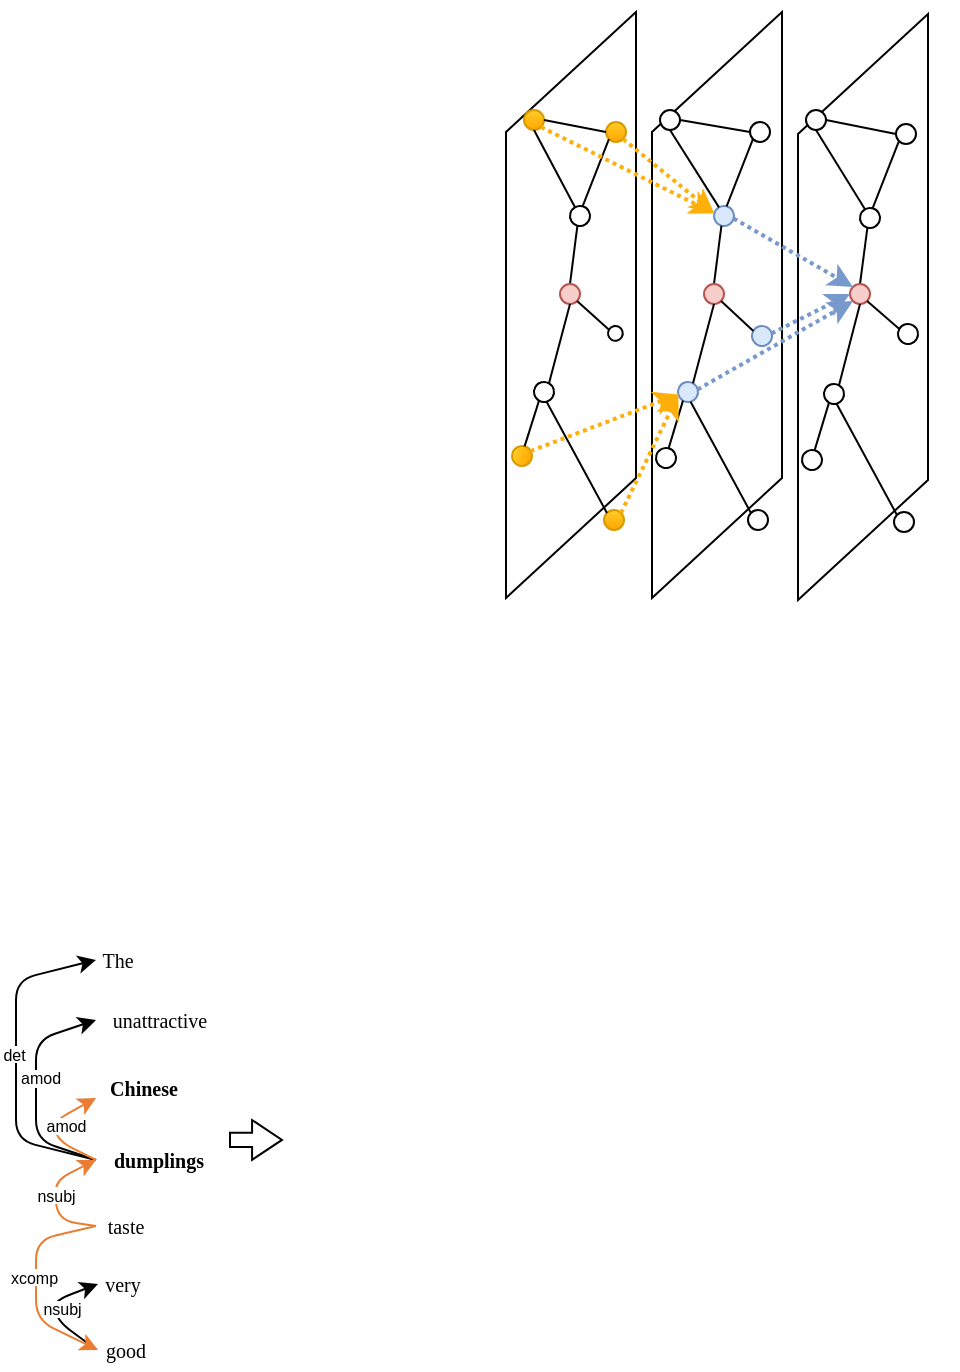 <mxfile version="22.1.11" type="github">
  <diagram name="第 1 页" id="UdHhdu_RjbXMg5WVr8Md">
    <mxGraphModel dx="989" dy="521" grid="1" gridSize="10" guides="1" tooltips="1" connect="1" arrows="1" fold="1" page="1" pageScale="1" pageWidth="827" pageHeight="1169" math="0" shadow="0">
      <root>
        <mxCell id="0" />
        <mxCell id="1" parent="0" />
        <mxCell id="knmmFiuvMeLzxP_OvAo0-62" value="" style="group;rotation=90;" vertex="1" connectable="0" parent="1">
          <mxGeometry x="310" y="280" width="311" height="251" as="geometry" />
        </mxCell>
        <mxCell id="knmmFiuvMeLzxP_OvAo0-64" value="" style="shape=parallelogram;perimeter=parallelogramPerimeter;fixedSize=1;rotation=-90;direction=east;flipH=1;container=0;size=60;shadow=0;fillColor=default;" vertex="1" parent="knmmFiuvMeLzxP_OvAo0-62">
          <mxGeometry x="-59" y="90" width="293" height="65" as="geometry" />
        </mxCell>
        <mxCell id="knmmFiuvMeLzxP_OvAo0-65" value="" style="shape=parallelogram;perimeter=parallelogramPerimeter;fixedSize=1;rotation=-90;direction=west;flipH=1;container=0;size=60;shadow=0;fillColor=default;" vertex="1" parent="knmmFiuvMeLzxP_OvAo0-62">
          <mxGeometry x="14" y="90" width="293" height="65" as="geometry" />
        </mxCell>
        <mxCell id="knmmFiuvMeLzxP_OvAo0-66" value="" style="shape=parallelogram;perimeter=parallelogramPerimeter;fixedSize=1;rotation=-90;direction=west;flipH=1;container=0;size=60;shadow=0;fillColor=default;" vertex="1" parent="knmmFiuvMeLzxP_OvAo0-62">
          <mxGeometry x="87" y="91" width="293" height="65" as="geometry" />
        </mxCell>
        <mxCell id="knmmFiuvMeLzxP_OvAo0-67" value="" style="ellipse;aspect=fixed;shadow=0;rotation=-30;" vertex="1" parent="knmmFiuvMeLzxP_OvAo0-62">
          <mxGeometry x="232" y="74" width="10" height="10" as="geometry" />
        </mxCell>
        <mxCell id="knmmFiuvMeLzxP_OvAo0-68" value="" style="endArrow=none;rounded=0;exitX=0.5;exitY=0;exitDx=0;exitDy=0;shadow=0;entryX=0;entryY=1;entryDx=0;entryDy=0;" edge="1" parent="knmmFiuvMeLzxP_OvAo0-62" source="knmmFiuvMeLzxP_OvAo0-70" target="knmmFiuvMeLzxP_OvAo0-67">
          <mxGeometry width="50" height="50" relative="1" as="geometry">
            <mxPoint x="63" y="155" as="sourcePoint" />
            <mxPoint x="237" y="99" as="targetPoint" />
          </mxGeometry>
        </mxCell>
        <mxCell id="knmmFiuvMeLzxP_OvAo0-69" value="" style="ellipse;aspect=fixed;shadow=0;rotation=-15;" vertex="1" parent="knmmFiuvMeLzxP_OvAo0-62">
          <mxGeometry x="251" y="132" width="10" height="10" as="geometry" />
        </mxCell>
        <mxCell id="knmmFiuvMeLzxP_OvAo0-70" value="" style="ellipse;aspect=fixed;shadow=0;rotation=0;fillColor=#f8cecc;strokeColor=#b85450;" vertex="1" parent="knmmFiuvMeLzxP_OvAo0-62">
          <mxGeometry x="227" y="112" width="10" height="10" as="geometry" />
        </mxCell>
        <mxCell id="knmmFiuvMeLzxP_OvAo0-71" value="" style="endArrow=none;rounded=0;exitX=0;exitY=0;exitDx=0;exitDy=0;shadow=0;entryX=1;entryY=1;entryDx=0;entryDy=0;" edge="1" parent="knmmFiuvMeLzxP_OvAo0-62" source="knmmFiuvMeLzxP_OvAo0-69" target="knmmFiuvMeLzxP_OvAo0-70">
          <mxGeometry width="50" height="50" relative="1" as="geometry">
            <mxPoint x="125" y="175" as="sourcePoint" />
            <mxPoint x="217" y="139" as="targetPoint" />
          </mxGeometry>
        </mxCell>
        <mxCell id="knmmFiuvMeLzxP_OvAo0-72" value="" style="ellipse;aspect=fixed;shadow=0;rotation=-15;" vertex="1" parent="knmmFiuvMeLzxP_OvAo0-62">
          <mxGeometry x="214" y="162" width="10" height="10" as="geometry" />
        </mxCell>
        <mxCell id="knmmFiuvMeLzxP_OvAo0-73" value="" style="ellipse;aspect=fixed;shadow=0;rotation=0;" vertex="1" parent="knmmFiuvMeLzxP_OvAo0-62">
          <mxGeometry x="250" y="32" width="10" height="10" as="geometry" />
        </mxCell>
        <mxCell id="knmmFiuvMeLzxP_OvAo0-74" value="" style="endArrow=none;rounded=0;exitX=0;exitY=1;exitDx=0;exitDy=0;shadow=0;entryX=1;entryY=0;entryDx=0;entryDy=0;" edge="1" parent="knmmFiuvMeLzxP_OvAo0-62" source="knmmFiuvMeLzxP_OvAo0-73" target="knmmFiuvMeLzxP_OvAo0-67">
          <mxGeometry width="50" height="50" relative="1" as="geometry">
            <mxPoint x="259" y="187" as="sourcePoint" />
            <mxPoint x="255" y="151" as="targetPoint" />
          </mxGeometry>
        </mxCell>
        <mxCell id="knmmFiuvMeLzxP_OvAo0-75" value="" style="ellipse;aspect=fixed;shadow=0;rotation=0;" vertex="1" parent="knmmFiuvMeLzxP_OvAo0-62">
          <mxGeometry x="205" y="25" width="10" height="10" as="geometry" />
        </mxCell>
        <mxCell id="knmmFiuvMeLzxP_OvAo0-76" value="" style="endArrow=none;rounded=0;exitX=0.5;exitY=1;exitDx=0;exitDy=0;shadow=0;entryX=0.5;entryY=0;entryDx=0;entryDy=0;" edge="1" parent="knmmFiuvMeLzxP_OvAo0-62" source="knmmFiuvMeLzxP_OvAo0-75" target="knmmFiuvMeLzxP_OvAo0-67">
          <mxGeometry width="50" height="50" relative="1" as="geometry">
            <mxPoint x="172" y="-11" as="sourcePoint" />
            <mxPoint x="172" y="36" as="targetPoint" />
          </mxGeometry>
        </mxCell>
        <mxCell id="knmmFiuvMeLzxP_OvAo0-77" value="" style="endArrow=none;rounded=0;exitX=0;exitY=0.5;exitDx=0;exitDy=0;shadow=0;entryX=1;entryY=0.5;entryDx=0;entryDy=0;" edge="1" parent="knmmFiuvMeLzxP_OvAo0-62" source="knmmFiuvMeLzxP_OvAo0-73" target="knmmFiuvMeLzxP_OvAo0-75">
          <mxGeometry width="50" height="50" relative="1" as="geometry">
            <mxPoint x="193" y="16" as="sourcePoint" />
            <mxPoint x="168" y="49" as="targetPoint" />
          </mxGeometry>
        </mxCell>
        <mxCell id="knmmFiuvMeLzxP_OvAo0-78" value="" style="endArrow=none;rounded=0;exitX=0.5;exitY=1;exitDx=0;exitDy=0;entryX=1;entryY=0;entryDx=0;entryDy=0;shadow=0;" edge="1" parent="knmmFiuvMeLzxP_OvAo0-62" source="knmmFiuvMeLzxP_OvAo0-70" target="knmmFiuvMeLzxP_OvAo0-72">
          <mxGeometry width="50" height="50" relative="1" as="geometry">
            <mxPoint x="145" y="146" as="sourcePoint" />
            <mxPoint x="133" y="104" as="targetPoint" />
          </mxGeometry>
        </mxCell>
        <mxCell id="knmmFiuvMeLzxP_OvAo0-79" value="" style="ellipse;aspect=fixed;shadow=0;rotation=0;" vertex="1" parent="knmmFiuvMeLzxP_OvAo0-62">
          <mxGeometry x="249" y="226" width="10" height="10" as="geometry" />
        </mxCell>
        <mxCell id="knmmFiuvMeLzxP_OvAo0-80" value="" style="endArrow=none;rounded=0;exitX=0;exitY=0;exitDx=0;exitDy=0;shadow=0;entryX=0.5;entryY=1;entryDx=0;entryDy=0;" edge="1" parent="knmmFiuvMeLzxP_OvAo0-62" source="knmmFiuvMeLzxP_OvAo0-79" target="knmmFiuvMeLzxP_OvAo0-72">
          <mxGeometry width="50" height="50" relative="1" as="geometry">
            <mxPoint x="221" y="142" as="sourcePoint" />
            <mxPoint x="176" y="148" as="targetPoint" />
          </mxGeometry>
        </mxCell>
        <mxCell id="knmmFiuvMeLzxP_OvAo0-81" value="" style="ellipse;aspect=fixed;shadow=0;rotation=-75;" vertex="1" parent="knmmFiuvMeLzxP_OvAo0-62">
          <mxGeometry x="203" y="195" width="10" height="10" as="geometry" />
        </mxCell>
        <mxCell id="knmmFiuvMeLzxP_OvAo0-82" value="" style="endArrow=none;rounded=0;shadow=0;entryX=1;entryY=0.5;entryDx=0;entryDy=0;exitX=0;exitY=1;exitDx=0;exitDy=0;" edge="1" parent="knmmFiuvMeLzxP_OvAo0-62" source="knmmFiuvMeLzxP_OvAo0-72" target="knmmFiuvMeLzxP_OvAo0-81">
          <mxGeometry width="50" height="50" relative="1" as="geometry">
            <mxPoint x="177" y="158" as="sourcePoint" />
            <mxPoint x="174" y="164" as="targetPoint" />
          </mxGeometry>
        </mxCell>
        <mxCell id="knmmFiuvMeLzxP_OvAo0-83" value="" style="endArrow=classic;rounded=0;entryX=0;entryY=0;entryDx=0;entryDy=0;exitX=1;exitY=1;exitDx=0;exitDy=0;strokeColor=#7799CC;dashed=1;dashPattern=1 1;strokeWidth=2;" edge="1" parent="knmmFiuvMeLzxP_OvAo0-62" source="knmmFiuvMeLzxP_OvAo0-84" target="knmmFiuvMeLzxP_OvAo0-70">
          <mxGeometry width="50" height="50" relative="1" as="geometry">
            <mxPoint x="173" y="-314" as="sourcePoint" />
            <mxPoint x="279" y="-361" as="targetPoint" />
          </mxGeometry>
        </mxCell>
        <mxCell id="knmmFiuvMeLzxP_OvAo0-84" value="" style="ellipse;aspect=fixed;shadow=0;rotation=-30;fillColor=#dae8fc;strokeColor=#6c8ebf;" vertex="1" parent="knmmFiuvMeLzxP_OvAo0-62">
          <mxGeometry x="159" y="73" width="10" height="10" as="geometry" />
        </mxCell>
        <mxCell id="knmmFiuvMeLzxP_OvAo0-85" value="" style="endArrow=none;rounded=0;exitX=0.5;exitY=0;exitDx=0;exitDy=0;shadow=0;entryX=0;entryY=1;entryDx=0;entryDy=0;" edge="1" parent="knmmFiuvMeLzxP_OvAo0-62" source="knmmFiuvMeLzxP_OvAo0-87" target="knmmFiuvMeLzxP_OvAo0-84">
          <mxGeometry width="50" height="50" relative="1" as="geometry">
            <mxPoint x="-10" y="154" as="sourcePoint" />
            <mxPoint x="164" y="98" as="targetPoint" />
          </mxGeometry>
        </mxCell>
        <mxCell id="knmmFiuvMeLzxP_OvAo0-86" value="" style="ellipse;aspect=fixed;shadow=0;rotation=-15;strokeColor=#6C8EBF;fillColor=#DAE8FC;" vertex="1" parent="knmmFiuvMeLzxP_OvAo0-62">
          <mxGeometry x="178" y="133" width="10" height="10" as="geometry" />
        </mxCell>
        <mxCell id="knmmFiuvMeLzxP_OvAo0-87" value="" style="ellipse;aspect=fixed;shadow=0;rotation=0;fillColor=#f8cecc;strokeColor=#b85450;" vertex="1" parent="knmmFiuvMeLzxP_OvAo0-62">
          <mxGeometry x="154" y="112" width="10" height="10" as="geometry" />
        </mxCell>
        <mxCell id="knmmFiuvMeLzxP_OvAo0-88" value="" style="endArrow=none;rounded=0;exitX=0;exitY=0;exitDx=0;exitDy=0;shadow=0;entryX=1;entryY=1;entryDx=0;entryDy=0;" edge="1" parent="knmmFiuvMeLzxP_OvAo0-62" source="knmmFiuvMeLzxP_OvAo0-86" target="knmmFiuvMeLzxP_OvAo0-87">
          <mxGeometry width="50" height="50" relative="1" as="geometry">
            <mxPoint x="52" y="174" as="sourcePoint" />
            <mxPoint x="144" y="138" as="targetPoint" />
          </mxGeometry>
        </mxCell>
        <mxCell id="knmmFiuvMeLzxP_OvAo0-89" value="" style="ellipse;aspect=fixed;shadow=0;rotation=-15;fillColor=#dae8fc;strokeColor=#6c8ebf;" vertex="1" parent="knmmFiuvMeLzxP_OvAo0-62">
          <mxGeometry x="141" y="161" width="10" height="10" as="geometry" />
        </mxCell>
        <mxCell id="knmmFiuvMeLzxP_OvAo0-90" value="" style="ellipse;aspect=fixed;shadow=0;rotation=0;" vertex="1" parent="knmmFiuvMeLzxP_OvAo0-62">
          <mxGeometry x="177" y="31" width="10" height="10" as="geometry" />
        </mxCell>
        <mxCell id="knmmFiuvMeLzxP_OvAo0-91" value="" style="endArrow=none;rounded=0;exitX=0;exitY=1;exitDx=0;exitDy=0;shadow=0;entryX=1;entryY=0;entryDx=0;entryDy=0;" edge="1" parent="knmmFiuvMeLzxP_OvAo0-62" source="knmmFiuvMeLzxP_OvAo0-90" target="knmmFiuvMeLzxP_OvAo0-84">
          <mxGeometry width="50" height="50" relative="1" as="geometry">
            <mxPoint x="186" y="186" as="sourcePoint" />
            <mxPoint x="182" y="150" as="targetPoint" />
          </mxGeometry>
        </mxCell>
        <mxCell id="knmmFiuvMeLzxP_OvAo0-92" value="" style="ellipse;aspect=fixed;shadow=0;rotation=0;" vertex="1" parent="knmmFiuvMeLzxP_OvAo0-62">
          <mxGeometry x="132" y="25" width="10" height="10" as="geometry" />
        </mxCell>
        <mxCell id="knmmFiuvMeLzxP_OvAo0-93" value="" style="endArrow=none;rounded=0;exitX=0.5;exitY=1;exitDx=0;exitDy=0;shadow=0;entryX=0.5;entryY=0;entryDx=0;entryDy=0;" edge="1" parent="knmmFiuvMeLzxP_OvAo0-62" source="knmmFiuvMeLzxP_OvAo0-92" target="knmmFiuvMeLzxP_OvAo0-84">
          <mxGeometry width="50" height="50" relative="1" as="geometry">
            <mxPoint x="99" y="-12" as="sourcePoint" />
            <mxPoint x="99" y="35" as="targetPoint" />
          </mxGeometry>
        </mxCell>
        <mxCell id="knmmFiuvMeLzxP_OvAo0-94" value="" style="endArrow=none;rounded=0;exitX=0;exitY=0.5;exitDx=0;exitDy=0;shadow=0;entryX=1;entryY=0.5;entryDx=0;entryDy=0;" edge="1" parent="knmmFiuvMeLzxP_OvAo0-62" source="knmmFiuvMeLzxP_OvAo0-90" target="knmmFiuvMeLzxP_OvAo0-92">
          <mxGeometry width="50" height="50" relative="1" as="geometry">
            <mxPoint x="120" y="15" as="sourcePoint" />
            <mxPoint x="95" y="48" as="targetPoint" />
          </mxGeometry>
        </mxCell>
        <mxCell id="knmmFiuvMeLzxP_OvAo0-95" value="" style="endArrow=none;rounded=0;exitX=0.5;exitY=1;exitDx=0;exitDy=0;entryX=1;entryY=0;entryDx=0;entryDy=0;shadow=0;" edge="1" parent="knmmFiuvMeLzxP_OvAo0-62" source="knmmFiuvMeLzxP_OvAo0-87" target="knmmFiuvMeLzxP_OvAo0-89">
          <mxGeometry width="50" height="50" relative="1" as="geometry">
            <mxPoint x="72" y="145" as="sourcePoint" />
            <mxPoint x="60" y="103" as="targetPoint" />
          </mxGeometry>
        </mxCell>
        <mxCell id="knmmFiuvMeLzxP_OvAo0-96" value="" style="ellipse;aspect=fixed;shadow=0;rotation=0;" vertex="1" parent="knmmFiuvMeLzxP_OvAo0-62">
          <mxGeometry x="176" y="225" width="10" height="10" as="geometry" />
        </mxCell>
        <mxCell id="knmmFiuvMeLzxP_OvAo0-97" value="" style="endArrow=none;rounded=0;exitX=0;exitY=0;exitDx=0;exitDy=0;shadow=0;entryX=0.5;entryY=1;entryDx=0;entryDy=0;" edge="1" parent="knmmFiuvMeLzxP_OvAo0-62" source="knmmFiuvMeLzxP_OvAo0-96" target="knmmFiuvMeLzxP_OvAo0-89">
          <mxGeometry width="50" height="50" relative="1" as="geometry">
            <mxPoint x="148" y="141" as="sourcePoint" />
            <mxPoint x="103" y="147" as="targetPoint" />
          </mxGeometry>
        </mxCell>
        <mxCell id="knmmFiuvMeLzxP_OvAo0-98" value="" style="ellipse;aspect=fixed;shadow=0;rotation=-75;" vertex="1" parent="knmmFiuvMeLzxP_OvAo0-62">
          <mxGeometry x="130" y="194" width="10" height="10" as="geometry" />
        </mxCell>
        <mxCell id="knmmFiuvMeLzxP_OvAo0-99" value="" style="endArrow=none;rounded=0;shadow=0;entryX=1;entryY=0.5;entryDx=0;entryDy=0;exitX=0;exitY=1;exitDx=0;exitDy=0;" edge="1" parent="knmmFiuvMeLzxP_OvAo0-62" source="knmmFiuvMeLzxP_OvAo0-89" target="knmmFiuvMeLzxP_OvAo0-98">
          <mxGeometry width="50" height="50" relative="1" as="geometry">
            <mxPoint x="104" y="157" as="sourcePoint" />
            <mxPoint x="101" y="163" as="targetPoint" />
          </mxGeometry>
        </mxCell>
        <mxCell id="knmmFiuvMeLzxP_OvAo0-100" value="" style="ellipse;aspect=fixed;shadow=0;rotation=-30;" vertex="1" parent="knmmFiuvMeLzxP_OvAo0-62">
          <mxGeometry x="87" y="73" width="10" height="10" as="geometry" />
        </mxCell>
        <mxCell id="knmmFiuvMeLzxP_OvAo0-101" value="" style="endArrow=none;rounded=0;exitX=0.5;exitY=0;exitDx=0;exitDy=0;shadow=0;entryX=0;entryY=1;entryDx=0;entryDy=0;" edge="1" parent="knmmFiuvMeLzxP_OvAo0-62" source="knmmFiuvMeLzxP_OvAo0-103" target="knmmFiuvMeLzxP_OvAo0-100">
          <mxGeometry width="50" height="50" relative="1" as="geometry">
            <mxPoint x="-82" y="154" as="sourcePoint" />
            <mxPoint x="92" y="98" as="targetPoint" />
          </mxGeometry>
        </mxCell>
        <mxCell id="knmmFiuvMeLzxP_OvAo0-102" value="" style="ellipse;aspect=fixed;shadow=0;rotation=-15;" vertex="1" parent="knmmFiuvMeLzxP_OvAo0-62">
          <mxGeometry x="106" y="133" width="7.38" height="7.38" as="geometry" />
        </mxCell>
        <mxCell id="knmmFiuvMeLzxP_OvAo0-103" value="" style="ellipse;aspect=fixed;shadow=0;rotation=0;fillColor=#f8cecc;strokeColor=#b85450;" vertex="1" parent="knmmFiuvMeLzxP_OvAo0-62">
          <mxGeometry x="82" y="112" width="10" height="10" as="geometry" />
        </mxCell>
        <mxCell id="knmmFiuvMeLzxP_OvAo0-104" value="" style="endArrow=none;rounded=0;exitX=0;exitY=0;exitDx=0;exitDy=0;shadow=0;entryX=1;entryY=1;entryDx=0;entryDy=0;" edge="1" parent="knmmFiuvMeLzxP_OvAo0-62" source="knmmFiuvMeLzxP_OvAo0-102" target="knmmFiuvMeLzxP_OvAo0-103">
          <mxGeometry width="50" height="50" relative="1" as="geometry">
            <mxPoint x="-20" y="174" as="sourcePoint" />
            <mxPoint x="72" y="138" as="targetPoint" />
          </mxGeometry>
        </mxCell>
        <mxCell id="knmmFiuvMeLzxP_OvAo0-105" value="" style="ellipse;aspect=fixed;shadow=0;rotation=-15;" vertex="1" parent="knmmFiuvMeLzxP_OvAo0-62">
          <mxGeometry x="69" y="161" width="10" height="10" as="geometry" />
        </mxCell>
        <mxCell id="knmmFiuvMeLzxP_OvAo0-106" value="" style="ellipse;aspect=fixed;shadow=0;rotation=0;fillColor=#ffcd28;strokeColor=#d79b00;gradientColor=#ffa500;" vertex="1" parent="knmmFiuvMeLzxP_OvAo0-62">
          <mxGeometry x="105" y="31" width="10" height="10" as="geometry" />
        </mxCell>
        <mxCell id="knmmFiuvMeLzxP_OvAo0-107" value="" style="endArrow=none;rounded=0;exitX=0;exitY=1;exitDx=0;exitDy=0;shadow=0;entryX=1;entryY=0;entryDx=0;entryDy=0;" edge="1" parent="knmmFiuvMeLzxP_OvAo0-62" source="knmmFiuvMeLzxP_OvAo0-106" target="knmmFiuvMeLzxP_OvAo0-100">
          <mxGeometry width="50" height="50" relative="1" as="geometry">
            <mxPoint x="114" y="186" as="sourcePoint" />
            <mxPoint x="110" y="150" as="targetPoint" />
          </mxGeometry>
        </mxCell>
        <mxCell id="knmmFiuvMeLzxP_OvAo0-108" value="" style="ellipse;aspect=fixed;shadow=0;rotation=0;fillColor=#ffcd28;gradientColor=#ffa500;strokeColor=#d79b00;" vertex="1" parent="knmmFiuvMeLzxP_OvAo0-62">
          <mxGeometry x="64" y="25" width="10" height="10" as="geometry" />
        </mxCell>
        <mxCell id="knmmFiuvMeLzxP_OvAo0-109" value="" style="endArrow=none;rounded=0;exitX=0.5;exitY=1;exitDx=0;exitDy=0;shadow=0;entryX=0.5;entryY=0;entryDx=0;entryDy=0;" edge="1" parent="knmmFiuvMeLzxP_OvAo0-62" source="knmmFiuvMeLzxP_OvAo0-108" target="knmmFiuvMeLzxP_OvAo0-100">
          <mxGeometry width="50" height="50" relative="1" as="geometry">
            <mxPoint x="27" y="-12" as="sourcePoint" />
            <mxPoint x="27" y="35" as="targetPoint" />
          </mxGeometry>
        </mxCell>
        <mxCell id="knmmFiuvMeLzxP_OvAo0-110" value="" style="endArrow=none;rounded=0;exitX=0;exitY=0.5;exitDx=0;exitDy=0;shadow=0;entryX=1;entryY=0.5;entryDx=0;entryDy=0;" edge="1" parent="knmmFiuvMeLzxP_OvAo0-62" source="knmmFiuvMeLzxP_OvAo0-106" target="knmmFiuvMeLzxP_OvAo0-108">
          <mxGeometry width="50" height="50" relative="1" as="geometry">
            <mxPoint x="48" y="15" as="sourcePoint" />
            <mxPoint x="23" y="48" as="targetPoint" />
          </mxGeometry>
        </mxCell>
        <mxCell id="knmmFiuvMeLzxP_OvAo0-111" value="" style="endArrow=none;rounded=0;exitX=0.5;exitY=1;exitDx=0;exitDy=0;entryX=1;entryY=0;entryDx=0;entryDy=0;shadow=0;" edge="1" parent="knmmFiuvMeLzxP_OvAo0-62" source="knmmFiuvMeLzxP_OvAo0-103" target="knmmFiuvMeLzxP_OvAo0-105">
          <mxGeometry width="50" height="50" relative="1" as="geometry">
            <mxPoint y="145" as="sourcePoint" />
            <mxPoint x="-12" y="103" as="targetPoint" />
          </mxGeometry>
        </mxCell>
        <mxCell id="knmmFiuvMeLzxP_OvAo0-112" value="" style="ellipse;aspect=fixed;shadow=0;rotation=0;fillColor=#ffcd28;gradientColor=#ffa500;strokeColor=#d79b00;" vertex="1" parent="knmmFiuvMeLzxP_OvAo0-62">
          <mxGeometry x="104" y="225" width="10" height="10" as="geometry" />
        </mxCell>
        <mxCell id="knmmFiuvMeLzxP_OvAo0-113" value="" style="endArrow=none;rounded=0;exitX=0;exitY=0;exitDx=0;exitDy=0;shadow=0;entryX=0.5;entryY=1;entryDx=0;entryDy=0;" edge="1" parent="knmmFiuvMeLzxP_OvAo0-62" source="knmmFiuvMeLzxP_OvAo0-112" target="knmmFiuvMeLzxP_OvAo0-105">
          <mxGeometry width="50" height="50" relative="1" as="geometry">
            <mxPoint x="76" y="141" as="sourcePoint" />
            <mxPoint x="31" y="147" as="targetPoint" />
          </mxGeometry>
        </mxCell>
        <mxCell id="knmmFiuvMeLzxP_OvAo0-114" value="" style="ellipse;aspect=fixed;shadow=0;rotation=-75;fillColor=#ffcd28;gradientColor=#ffa500;strokeColor=#d79b00;" vertex="1" parent="knmmFiuvMeLzxP_OvAo0-62">
          <mxGeometry x="58" y="193" width="10" height="10" as="geometry" />
        </mxCell>
        <mxCell id="knmmFiuvMeLzxP_OvAo0-115" value="" style="endArrow=none;rounded=0;shadow=0;entryX=1;entryY=0.5;entryDx=0;entryDy=0;exitX=0;exitY=1;exitDx=0;exitDy=0;" edge="1" parent="knmmFiuvMeLzxP_OvAo0-62" source="knmmFiuvMeLzxP_OvAo0-105" target="knmmFiuvMeLzxP_OvAo0-114">
          <mxGeometry width="50" height="50" relative="1" as="geometry">
            <mxPoint x="32" y="157" as="sourcePoint" />
            <mxPoint x="29" y="163" as="targetPoint" />
          </mxGeometry>
        </mxCell>
        <mxCell id="knmmFiuvMeLzxP_OvAo0-116" value="" style="endArrow=classic;rounded=0;entryX=0;entryY=1;entryDx=0;entryDy=0;exitX=1;exitY=0.5;exitDx=0;exitDy=0;strokeColor=#7799CC;dashed=1;dashPattern=1 1;strokeWidth=2;" edge="1" parent="knmmFiuvMeLzxP_OvAo0-62" source="knmmFiuvMeLzxP_OvAo0-89" target="knmmFiuvMeLzxP_OvAo0-70">
          <mxGeometry width="50" height="50" relative="1" as="geometry">
            <mxPoint x="150" y="89" as="sourcePoint" />
            <mxPoint x="218" y="129" as="targetPoint" />
          </mxGeometry>
        </mxCell>
        <mxCell id="knmmFiuvMeLzxP_OvAo0-117" value="" style="endArrow=classic;rounded=0;entryX=0;entryY=0;entryDx=0;entryDy=0;exitX=1;exitY=1;exitDx=0;exitDy=0;strokeColor=#FFAF0A;dashed=1;dashPattern=1 1;strokeWidth=2;" edge="1" parent="knmmFiuvMeLzxP_OvAo0-62" source="knmmFiuvMeLzxP_OvAo0-106" target="knmmFiuvMeLzxP_OvAo0-84">
          <mxGeometry width="50" height="50" relative="1" as="geometry">
            <mxPoint x="-38" y="-331" as="sourcePoint" />
            <mxPoint x="121" y="-279" as="targetPoint" />
          </mxGeometry>
        </mxCell>
        <mxCell id="knmmFiuvMeLzxP_OvAo0-118" value="" style="endArrow=classic;rounded=0;entryX=0;entryY=0.5;entryDx=0;entryDy=0;exitX=1;exitY=0.5;exitDx=0;exitDy=0;strokeColor=#7799CC;dashed=1;dashPattern=1 1;strokeWidth=2;" edge="1" parent="knmmFiuvMeLzxP_OvAo0-62" source="knmmFiuvMeLzxP_OvAo0-86" target="knmmFiuvMeLzxP_OvAo0-70">
          <mxGeometry width="50" height="50" relative="1" as="geometry">
            <mxPoint x="131" y="174" as="sourcePoint" />
            <mxPoint x="218" y="136" as="targetPoint" />
          </mxGeometry>
        </mxCell>
        <mxCell id="knmmFiuvMeLzxP_OvAo0-119" value="" style="endArrow=classic;rounded=0;entryX=0;entryY=0;entryDx=0;entryDy=0;exitX=1;exitY=1;exitDx=0;exitDy=0;strokeColor=#FFAF0A;dashed=1;dashPattern=1 1;strokeWidth=2;" edge="1" parent="knmmFiuvMeLzxP_OvAo0-62" source="knmmFiuvMeLzxP_OvAo0-108" target="knmmFiuvMeLzxP_OvAo0-84">
          <mxGeometry width="50" height="50" relative="1" as="geometry">
            <mxPoint x="85" y="49" as="sourcePoint" />
            <mxPoint x="141" y="86" as="targetPoint" />
          </mxGeometry>
        </mxCell>
        <mxCell id="knmmFiuvMeLzxP_OvAo0-120" value="" style="endArrow=classic;rounded=0;entryX=0;entryY=0.5;entryDx=0;entryDy=0;exitX=1;exitY=1;exitDx=0;exitDy=0;strokeColor=#FFAF0A;dashed=1;dashPattern=1 1;strokeWidth=2;" edge="1" parent="knmmFiuvMeLzxP_OvAo0-62" source="knmmFiuvMeLzxP_OvAo0-114" target="knmmFiuvMeLzxP_OvAo0-89">
          <mxGeometry width="50" height="50" relative="1" as="geometry">
            <mxPoint x="44" y="43" as="sourcePoint" />
            <mxPoint x="141" y="86" as="targetPoint" />
          </mxGeometry>
        </mxCell>
        <mxCell id="knmmFiuvMeLzxP_OvAo0-121" value="" style="endArrow=classic;rounded=0;entryX=0;entryY=0.5;entryDx=0;entryDy=0;exitX=1;exitY=0;exitDx=0;exitDy=0;strokeColor=#FFAF0A;dashed=1;dashPattern=1 1;strokeWidth=2;" edge="1" parent="knmmFiuvMeLzxP_OvAo0-62" source="knmmFiuvMeLzxP_OvAo0-112" target="knmmFiuvMeLzxP_OvAo0-89">
          <mxGeometry width="50" height="50" relative="1" as="geometry">
            <mxPoint x="35" y="216" as="sourcePoint" />
            <mxPoint x="122" y="177" as="targetPoint" />
          </mxGeometry>
        </mxCell>
        <UserObject label="The" placeholders="1" name="Variable" id="knmmFiuvMeLzxP_OvAo0-169">
          <mxCell style="text;strokeColor=none;fillColor=none;align=center;verticalAlign=middle;overflow=hidden;fontFamily=Verdana;fontSize=10;" vertex="1" parent="1">
            <mxGeometry x="160" y="720" width="22" height="20" as="geometry" />
          </mxCell>
        </UserObject>
        <UserObject label="unattractive" placeholders="1" name="Variable" id="knmmFiuvMeLzxP_OvAo0-170">
          <mxCell style="text;strokeColor=none;fillColor=none;align=center;verticalAlign=middle;overflow=hidden;fontFamily=Verdana;fontStyle=0;fontSize=10;" vertex="1" parent="1">
            <mxGeometry x="160" y="750" width="64" height="20" as="geometry" />
          </mxCell>
        </UserObject>
        <UserObject label="Chinese" placeholders="1" name="Variable" id="knmmFiuvMeLzxP_OvAo0-171">
          <mxCell style="text;strokeColor=none;fillColor=none;align=center;verticalAlign=middle;overflow=hidden;fontFamily=Verdana;fontStyle=1;fontSize=10;" vertex="1" parent="1">
            <mxGeometry x="160" y="784" width="48" height="20" as="geometry" />
          </mxCell>
        </UserObject>
        <UserObject label="dumplings" placeholders="1" name="Variable" id="knmmFiuvMeLzxP_OvAo0-172">
          <mxCell style="text;strokeColor=none;fillColor=none;align=center;verticalAlign=middle;overflow=hidden;fontFamily=Verdana;fontStyle=1;fontSize=10;" vertex="1" parent="1">
            <mxGeometry x="160" y="820" width="63" height="20" as="geometry" />
          </mxCell>
        </UserObject>
        <UserObject label="taste" placeholders="1" name="Variable" id="knmmFiuvMeLzxP_OvAo0-173">
          <mxCell style="text;strokeColor=none;fillColor=none;align=center;verticalAlign=middle;overflow=hidden;fontFamily=Verdana;fontSize=10;" vertex="1" parent="1">
            <mxGeometry x="160" y="853" width="30" height="20" as="geometry" />
          </mxCell>
        </UserObject>
        <UserObject label="very" placeholders="1" name="Variable" id="knmmFiuvMeLzxP_OvAo0-174">
          <mxCell style="text;strokeColor=none;fillColor=none;align=center;verticalAlign=middle;overflow=hidden;fontFamily=Verdana;fontSize=10;" vertex="1" parent="1">
            <mxGeometry x="161" y="882" width="25" height="20" as="geometry" />
          </mxCell>
        </UserObject>
        <UserObject label="good" placeholders="1" name="Variable" id="knmmFiuvMeLzxP_OvAo0-175">
          <mxCell style="text;strokeColor=none;fillColor=none;align=center;verticalAlign=middle;overflow=hidden;fontFamily=Verdana;fontStyle=0;fontSize=10;" vertex="1" parent="1">
            <mxGeometry x="161" y="915" width="28" height="20" as="geometry" />
          </mxCell>
        </UserObject>
        <mxCell id="knmmFiuvMeLzxP_OvAo0-184" value="" style="endArrow=classic;entryX=0;entryY=0.5;entryDx=0;entryDy=0;rounded=1;exitX=0;exitY=0.5;exitDx=0;exitDy=0;" edge="1" parent="1" source="knmmFiuvMeLzxP_OvAo0-172" target="knmmFiuvMeLzxP_OvAo0-169">
          <mxGeometry relative="1" as="geometry">
            <mxPoint x="660" y="720" as="sourcePoint" />
            <mxPoint x="268" y="791" as="targetPoint" />
            <Array as="points">
              <mxPoint x="120" y="820" />
              <mxPoint x="120" y="740" />
            </Array>
          </mxGeometry>
        </mxCell>
        <mxCell id="knmmFiuvMeLzxP_OvAo0-185" value="det" style="edgeLabel;resizable=0;align=center;verticalAlign=middle;fontSize=8;" connectable="0" vertex="1" parent="knmmFiuvMeLzxP_OvAo0-184">
          <mxGeometry relative="1" as="geometry">
            <mxPoint x="-1" y="-3" as="offset" />
          </mxGeometry>
        </mxCell>
        <mxCell id="knmmFiuvMeLzxP_OvAo0-188" value="" style="endArrow=classic;rounded=1;exitX=0;exitY=0.5;exitDx=0;exitDy=0;entryX=0;entryY=0.5;entryDx=0;entryDy=0;" edge="1" parent="1" source="knmmFiuvMeLzxP_OvAo0-172" target="knmmFiuvMeLzxP_OvAo0-170">
          <mxGeometry relative="1" as="geometry">
            <mxPoint x="660" y="720" as="sourcePoint" />
            <mxPoint x="358" y="730" as="targetPoint" />
            <Array as="points">
              <mxPoint x="130" y="820" />
              <mxPoint x="130" y="770" />
            </Array>
          </mxGeometry>
        </mxCell>
        <mxCell id="knmmFiuvMeLzxP_OvAo0-222" value="amod" style="edgeLabel;html=1;align=center;verticalAlign=middle;resizable=0;points=[];fontSize=8;" vertex="1" connectable="0" parent="knmmFiuvMeLzxP_OvAo0-188">
          <mxGeometry x="0.065" y="1" relative="1" as="geometry">
            <mxPoint x="3" y="-2" as="offset" />
          </mxGeometry>
        </mxCell>
        <mxCell id="knmmFiuvMeLzxP_OvAo0-191" value="" style="endArrow=classic;rounded=1;exitX=0;exitY=0.5;exitDx=0;exitDy=0;entryX=0;entryY=0.5;entryDx=0;entryDy=0;strokeColor=#EA7D31;" edge="1" parent="1" source="knmmFiuvMeLzxP_OvAo0-173" target="knmmFiuvMeLzxP_OvAo0-172">
          <mxGeometry relative="1" as="geometry">
            <mxPoint x="627" y="730" as="sourcePoint" />
            <mxPoint x="401" y="730" as="targetPoint" />
            <Array as="points">
              <mxPoint x="140" y="860" />
              <mxPoint x="140" y="840" />
            </Array>
          </mxGeometry>
        </mxCell>
        <mxCell id="knmmFiuvMeLzxP_OvAo0-192" value="nsubj" style="edgeLabel;resizable=0;align=center;verticalAlign=middle;fontSize=8;" connectable="0" vertex="1" parent="knmmFiuvMeLzxP_OvAo0-191">
          <mxGeometry relative="1" as="geometry">
            <mxPoint y="-1" as="offset" />
          </mxGeometry>
        </mxCell>
        <mxCell id="knmmFiuvMeLzxP_OvAo0-195" value="" style="endArrow=classic;rounded=1;exitX=0;exitY=0.5;exitDx=0;exitDy=0;entryX=0;entryY=0.75;entryDx=0;entryDy=0;fillColor=#fad9d5;strokeColor=#EA7D31;" edge="1" parent="1" source="knmmFiuvMeLzxP_OvAo0-172" target="knmmFiuvMeLzxP_OvAo0-171">
          <mxGeometry relative="1" as="geometry">
            <mxPoint x="531" y="731" as="sourcePoint" />
            <mxPoint x="460" y="731" as="targetPoint" />
            <Array as="points">
              <mxPoint x="140" y="820" />
              <mxPoint x="140" y="810" />
            </Array>
          </mxGeometry>
        </mxCell>
        <mxCell id="knmmFiuvMeLzxP_OvAo0-196" value="amod" style="edgeLabel;resizable=0;align=center;verticalAlign=middle;fontSize=8;" connectable="0" vertex="1" parent="knmmFiuvMeLzxP_OvAo0-195">
          <mxGeometry relative="1" as="geometry">
            <mxPoint x="5" y="-2" as="offset" />
          </mxGeometry>
        </mxCell>
        <mxCell id="knmmFiuvMeLzxP_OvAo0-220" value="" style="endArrow=classic;rounded=1;exitX=-0.03;exitY=0.486;exitDx=0;exitDy=0;entryX=0;entryY=0.5;entryDx=0;entryDy=0;exitPerimeter=0;" edge="1" parent="1" source="knmmFiuvMeLzxP_OvAo0-175" target="knmmFiuvMeLzxP_OvAo0-174">
          <mxGeometry relative="1" as="geometry">
            <mxPoint x="452" y="730" as="sourcePoint" />
            <mxPoint x="389" y="730" as="targetPoint" />
            <Array as="points">
              <mxPoint x="140" y="910" />
              <mxPoint x="140" y="900" />
            </Array>
          </mxGeometry>
        </mxCell>
        <mxCell id="knmmFiuvMeLzxP_OvAo0-221" value="nsubj" style="edgeLabel;resizable=0;align=center;verticalAlign=middle;fontSize=8;" connectable="0" vertex="1" parent="knmmFiuvMeLzxP_OvAo0-220">
          <mxGeometry relative="1" as="geometry">
            <mxPoint x="3" y="-2" as="offset" />
          </mxGeometry>
        </mxCell>
        <mxCell id="knmmFiuvMeLzxP_OvAo0-218" value="" style="endArrow=classic;rounded=1;exitX=0;exitY=0.5;exitDx=0;exitDy=0;entryX=0;entryY=0.5;entryDx=0;entryDy=0;strokeColor=#EA7D31;" edge="1" parent="1" source="knmmFiuvMeLzxP_OvAo0-173" target="knmmFiuvMeLzxP_OvAo0-175">
          <mxGeometry relative="1" as="geometry">
            <mxPoint x="452" y="730" as="sourcePoint" />
            <mxPoint x="600" y="729" as="targetPoint" />
            <Array as="points">
              <mxPoint x="130" y="870" />
              <mxPoint x="130" y="910" />
            </Array>
          </mxGeometry>
        </mxCell>
        <mxCell id="knmmFiuvMeLzxP_OvAo0-219" value="xcomp" style="edgeLabel;resizable=0;align=center;verticalAlign=middle;fontSize=8;" connectable="0" vertex="1" parent="knmmFiuvMeLzxP_OvAo0-218">
          <mxGeometry relative="1" as="geometry">
            <mxPoint x="-1" y="-3" as="offset" />
          </mxGeometry>
        </mxCell>
        <mxCell id="knmmFiuvMeLzxP_OvAo0-223" value="" style="shadow=0;dashed=0;align=center;verticalAlign=middle;shape=mxgraph.arrows2.arrow;dy=0.64;dx=14.96;flipH=1;notch=0;rotation=-180;aspect=fixed;" vertex="1" parent="1">
          <mxGeometry x="227" y="810" width="26" height="19.92" as="geometry" />
        </mxCell>
      </root>
    </mxGraphModel>
  </diagram>
</mxfile>
